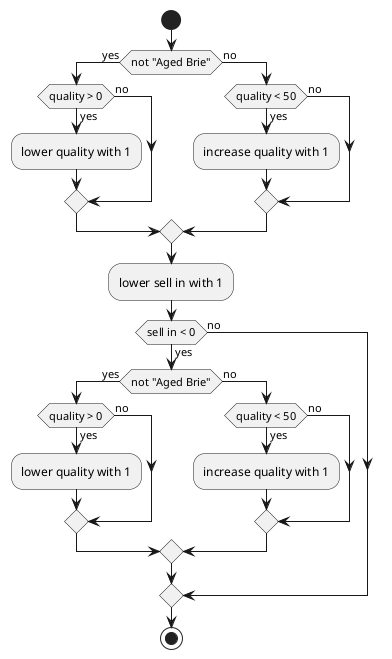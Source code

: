 @startuml

skinparam backgroundColor transparent

start

if (not "Aged Brie") then (yes)
    if (quality > 0) then (yes)
        :lower quality with 1;
    else (no)
    endif
else (no)
    if (quality < 50) then (yes)
        :increase quality with 1;
    else (no)
    endif
endif

:lower sell in with 1;

if (sell in < 0) then (yes)
    if (not "Aged Brie") then (yes)
        if (quality > 0) then (yes)
            :lower quality with 1;
        else (no)
        endif
    else (no)
        if (quality < 50) then (yes)
            :increase quality with 1;
        else (no)
        endif
    endif
    else (no)
endif

stop

@enduml
